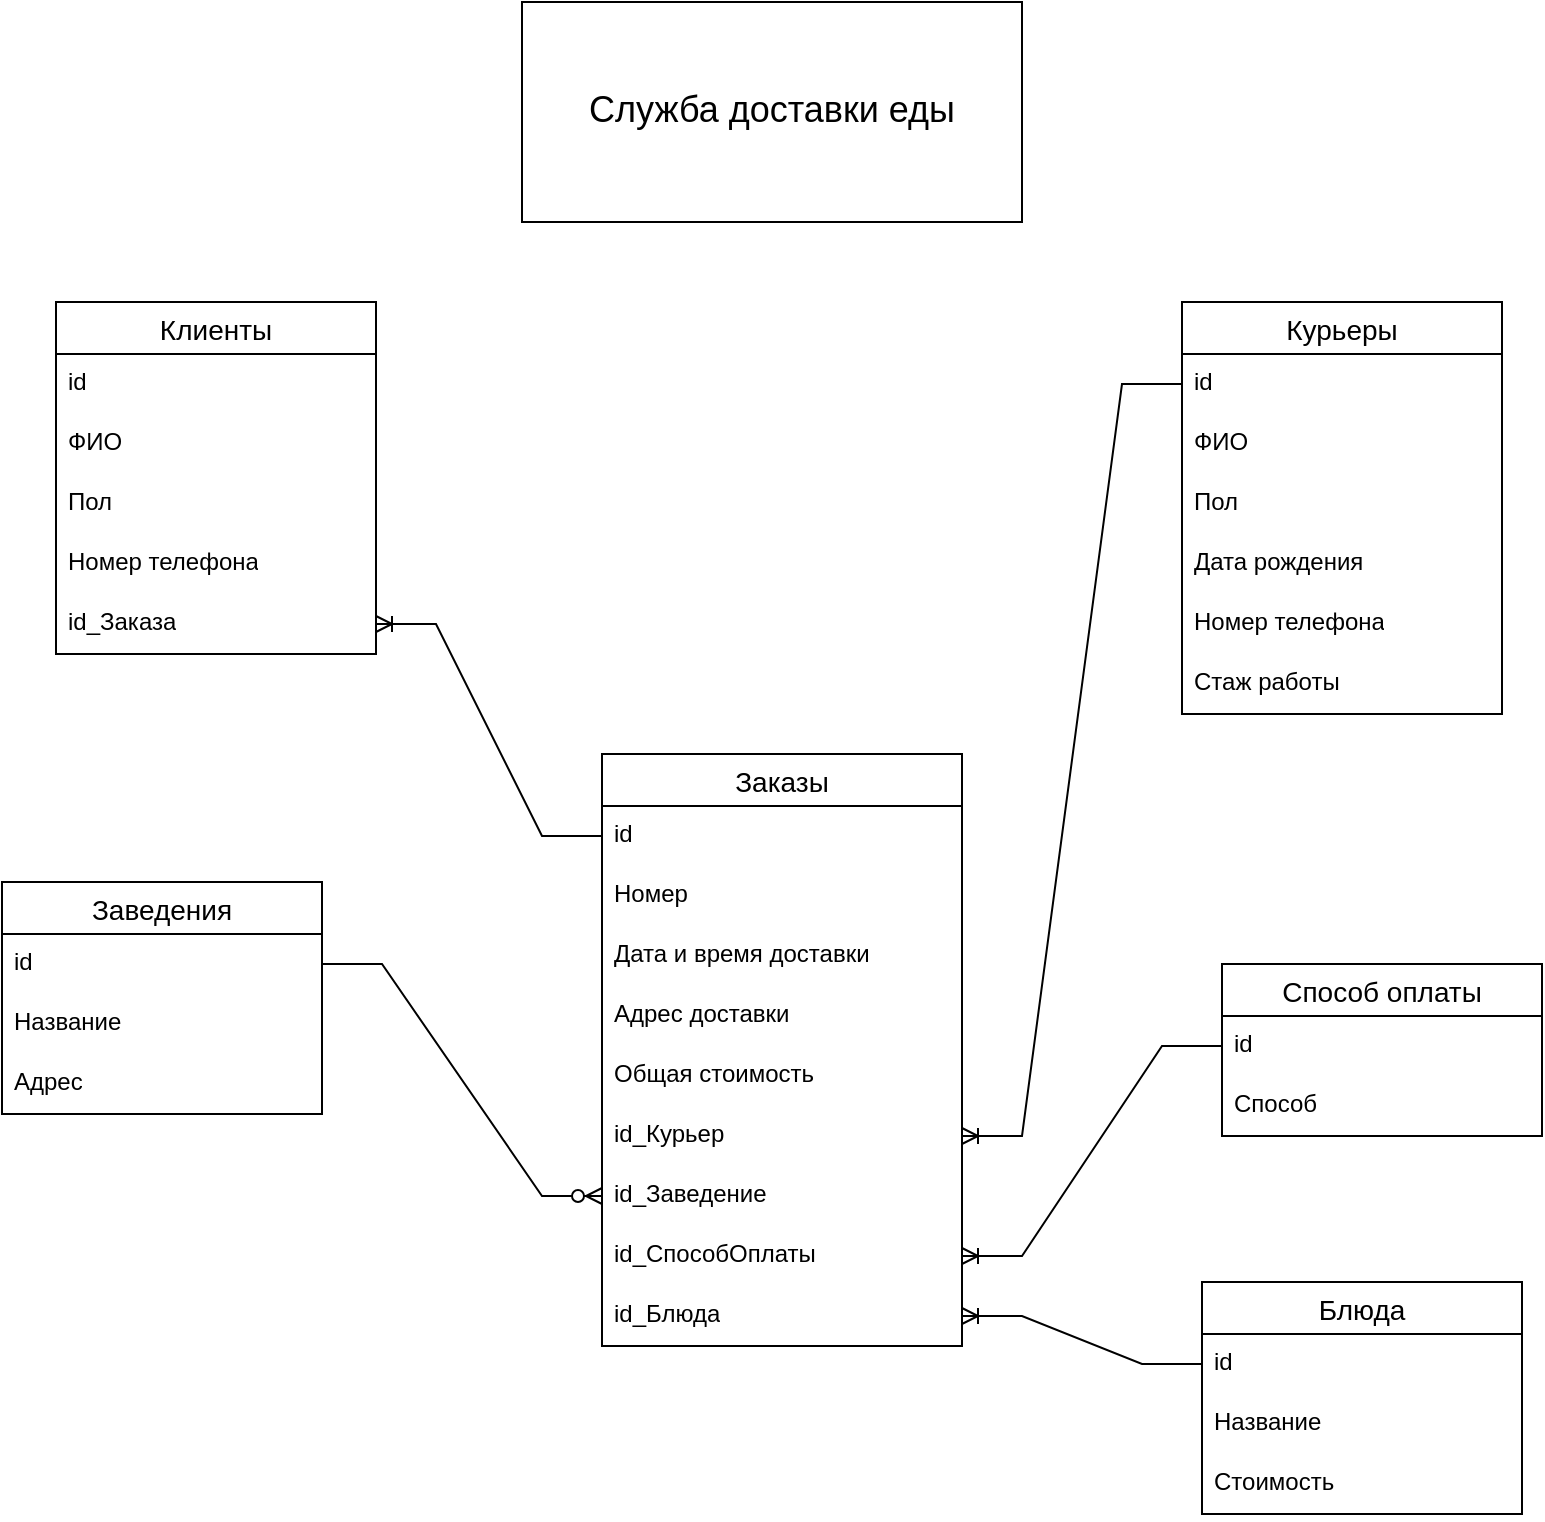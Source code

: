 <mxfile version="22.0.8" type="github">
  <diagram name="Страница — 1" id="dqBTrULeMBvvJAdtH2ay">
    <mxGraphModel dx="1195" dy="630" grid="1" gridSize="10" guides="1" tooltips="1" connect="1" arrows="1" fold="1" page="1" pageScale="1" pageWidth="827" pageHeight="1169" math="0" shadow="0">
      <root>
        <mxCell id="0" />
        <mxCell id="1" parent="0" />
        <mxCell id="lHg8Ua_yd4xPfYBS1uqQ-1" value="&lt;p style=&quot;line-height: 120%;&quot;&gt;&lt;font style=&quot;font-size: 18px;&quot;&gt;Служба доставки еды&lt;/font&gt;&lt;/p&gt;" style="rounded=0;whiteSpace=wrap;html=1;" parent="1" vertex="1">
          <mxGeometry x="900" y="380" width="250" height="110" as="geometry" />
        </mxCell>
        <mxCell id="fCaYvbMO1vR_3adqhmMX-1" value="Курьеры" style="swimlane;fontStyle=0;childLayout=stackLayout;horizontal=1;startSize=26;horizontalStack=0;resizeParent=1;resizeParentMax=0;resizeLast=0;collapsible=1;marginBottom=0;align=center;fontSize=14;" parent="1" vertex="1">
          <mxGeometry x="1230" y="530" width="160" height="206" as="geometry" />
        </mxCell>
        <mxCell id="fCaYvbMO1vR_3adqhmMX-2" value="id" style="text;strokeColor=none;fillColor=none;spacingLeft=4;spacingRight=4;overflow=hidden;rotatable=0;points=[[0,0.5],[1,0.5]];portConstraint=eastwest;fontSize=12;whiteSpace=wrap;html=1;" parent="fCaYvbMO1vR_3adqhmMX-1" vertex="1">
          <mxGeometry y="26" width="160" height="30" as="geometry" />
        </mxCell>
        <mxCell id="fCaYvbMO1vR_3adqhmMX-6" value="ФИО" style="text;strokeColor=none;fillColor=none;spacingLeft=4;spacingRight=4;overflow=hidden;rotatable=0;points=[[0,0.5],[1,0.5]];portConstraint=eastwest;fontSize=12;whiteSpace=wrap;html=1;" parent="fCaYvbMO1vR_3adqhmMX-1" vertex="1">
          <mxGeometry y="56" width="160" height="30" as="geometry" />
        </mxCell>
        <mxCell id="fCaYvbMO1vR_3adqhmMX-3" value="Пол" style="text;strokeColor=none;fillColor=none;spacingLeft=4;spacingRight=4;overflow=hidden;rotatable=0;points=[[0,0.5],[1,0.5]];portConstraint=eastwest;fontSize=12;whiteSpace=wrap;html=1;" parent="fCaYvbMO1vR_3adqhmMX-1" vertex="1">
          <mxGeometry y="86" width="160" height="30" as="geometry" />
        </mxCell>
        <mxCell id="fCaYvbMO1vR_3adqhmMX-4" value="Дата рождения" style="text;strokeColor=none;fillColor=none;spacingLeft=4;spacingRight=4;overflow=hidden;rotatable=0;points=[[0,0.5],[1,0.5]];portConstraint=eastwest;fontSize=12;whiteSpace=wrap;html=1;" parent="fCaYvbMO1vR_3adqhmMX-1" vertex="1">
          <mxGeometry y="116" width="160" height="30" as="geometry" />
        </mxCell>
        <mxCell id="icOSoD9ScYIuzy0uB4M3-4" value="Номер телефона" style="text;strokeColor=none;fillColor=none;spacingLeft=4;spacingRight=4;overflow=hidden;rotatable=0;points=[[0,0.5],[1,0.5]];portConstraint=eastwest;fontSize=12;whiteSpace=wrap;html=1;" vertex="1" parent="fCaYvbMO1vR_3adqhmMX-1">
          <mxGeometry y="146" width="160" height="30" as="geometry" />
        </mxCell>
        <mxCell id="fCaYvbMO1vR_3adqhmMX-5" value="Стаж работы" style="text;strokeColor=none;fillColor=none;spacingLeft=4;spacingRight=4;overflow=hidden;rotatable=0;points=[[0,0.5],[1,0.5]];portConstraint=eastwest;fontSize=12;whiteSpace=wrap;html=1;" parent="fCaYvbMO1vR_3adqhmMX-1" vertex="1">
          <mxGeometry y="176" width="160" height="30" as="geometry" />
        </mxCell>
        <mxCell id="fCaYvbMO1vR_3adqhmMX-7" value="Клиенты" style="swimlane;fontStyle=0;childLayout=stackLayout;horizontal=1;startSize=26;horizontalStack=0;resizeParent=1;resizeParentMax=0;resizeLast=0;collapsible=1;marginBottom=0;align=center;fontSize=14;" parent="1" vertex="1">
          <mxGeometry x="667" y="530" width="160" height="176" as="geometry" />
        </mxCell>
        <mxCell id="fCaYvbMO1vR_3adqhmMX-8" value="id" style="text;strokeColor=none;fillColor=none;spacingLeft=4;spacingRight=4;overflow=hidden;rotatable=0;points=[[0,0.5],[1,0.5]];portConstraint=eastwest;fontSize=12;whiteSpace=wrap;html=1;" parent="fCaYvbMO1vR_3adqhmMX-7" vertex="1">
          <mxGeometry y="26" width="160" height="30" as="geometry" />
        </mxCell>
        <mxCell id="fCaYvbMO1vR_3adqhmMX-9" value="ФИО" style="text;strokeColor=none;fillColor=none;spacingLeft=4;spacingRight=4;overflow=hidden;rotatable=0;points=[[0,0.5],[1,0.5]];portConstraint=eastwest;fontSize=12;whiteSpace=wrap;html=1;" parent="fCaYvbMO1vR_3adqhmMX-7" vertex="1">
          <mxGeometry y="56" width="160" height="30" as="geometry" />
        </mxCell>
        <mxCell id="fCaYvbMO1vR_3adqhmMX-10" value="Пол" style="text;strokeColor=none;fillColor=none;spacingLeft=4;spacingRight=4;overflow=hidden;rotatable=0;points=[[0,0.5],[1,0.5]];portConstraint=eastwest;fontSize=12;whiteSpace=wrap;html=1;" parent="fCaYvbMO1vR_3adqhmMX-7" vertex="1">
          <mxGeometry y="86" width="160" height="30" as="geometry" />
        </mxCell>
        <mxCell id="icOSoD9ScYIuzy0uB4M3-3" value="Номер телефона" style="text;strokeColor=none;fillColor=none;spacingLeft=4;spacingRight=4;overflow=hidden;rotatable=0;points=[[0,0.5],[1,0.5]];portConstraint=eastwest;fontSize=12;whiteSpace=wrap;html=1;" vertex="1" parent="fCaYvbMO1vR_3adqhmMX-7">
          <mxGeometry y="116" width="160" height="30" as="geometry" />
        </mxCell>
        <mxCell id="fCaYvbMO1vR_3adqhmMX-11" value="id_Заказа" style="text;strokeColor=none;fillColor=none;spacingLeft=4;spacingRight=4;overflow=hidden;rotatable=0;points=[[0,0.5],[1,0.5]];portConstraint=eastwest;fontSize=12;whiteSpace=wrap;html=1;" parent="fCaYvbMO1vR_3adqhmMX-7" vertex="1">
          <mxGeometry y="146" width="160" height="30" as="geometry" />
        </mxCell>
        <mxCell id="fCaYvbMO1vR_3adqhmMX-12" value="Заказы" style="swimlane;fontStyle=0;childLayout=stackLayout;horizontal=1;startSize=26;horizontalStack=0;resizeParent=1;resizeParentMax=0;resizeLast=0;collapsible=1;marginBottom=0;align=center;fontSize=14;" parent="1" vertex="1">
          <mxGeometry x="940" y="756" width="180" height="296" as="geometry" />
        </mxCell>
        <mxCell id="fCaYvbMO1vR_3adqhmMX-13" value="id" style="text;strokeColor=none;fillColor=none;spacingLeft=4;spacingRight=4;overflow=hidden;rotatable=0;points=[[0,0.5],[1,0.5]];portConstraint=eastwest;fontSize=12;whiteSpace=wrap;html=1;" parent="fCaYvbMO1vR_3adqhmMX-12" vertex="1">
          <mxGeometry y="26" width="180" height="30" as="geometry" />
        </mxCell>
        <mxCell id="fCaYvbMO1vR_3adqhmMX-14" value="Номер" style="text;strokeColor=none;fillColor=none;spacingLeft=4;spacingRight=4;overflow=hidden;rotatable=0;points=[[0,0.5],[1,0.5]];portConstraint=eastwest;fontSize=12;whiteSpace=wrap;html=1;" parent="fCaYvbMO1vR_3adqhmMX-12" vertex="1">
          <mxGeometry y="56" width="180" height="30" as="geometry" />
        </mxCell>
        <mxCell id="fCaYvbMO1vR_3adqhmMX-16" value="Дата и время доставки" style="text;strokeColor=none;fillColor=none;spacingLeft=4;spacingRight=4;overflow=hidden;rotatable=0;points=[[0,0.5],[1,0.5]];portConstraint=eastwest;fontSize=12;whiteSpace=wrap;html=1;" parent="fCaYvbMO1vR_3adqhmMX-12" vertex="1">
          <mxGeometry y="86" width="180" height="30" as="geometry" />
        </mxCell>
        <mxCell id="fCaYvbMO1vR_3adqhmMX-51" value="Адрес доставки" style="text;strokeColor=none;fillColor=none;spacingLeft=4;spacingRight=4;overflow=hidden;rotatable=0;points=[[0,0.5],[1,0.5]];portConstraint=eastwest;fontSize=12;whiteSpace=wrap;html=1;" parent="fCaYvbMO1vR_3adqhmMX-12" vertex="1">
          <mxGeometry y="116" width="180" height="30" as="geometry" />
        </mxCell>
        <mxCell id="icOSoD9ScYIuzy0uB4M3-10" value="Oбщая стоимость&lt;br&gt;" style="text;strokeColor=none;fillColor=none;spacingLeft=4;spacingRight=4;overflow=hidden;rotatable=0;points=[[0,0.5],[1,0.5]];portConstraint=eastwest;fontSize=12;whiteSpace=wrap;html=1;" vertex="1" parent="fCaYvbMO1vR_3adqhmMX-12">
          <mxGeometry y="146" width="180" height="30" as="geometry" />
        </mxCell>
        <mxCell id="icOSoD9ScYIuzy0uB4M3-1" value="id_Курьер" style="text;strokeColor=none;fillColor=none;spacingLeft=4;spacingRight=4;overflow=hidden;rotatable=0;points=[[0,0.5],[1,0.5]];portConstraint=eastwest;fontSize=12;whiteSpace=wrap;html=1;" vertex="1" parent="fCaYvbMO1vR_3adqhmMX-12">
          <mxGeometry y="176" width="180" height="30" as="geometry" />
        </mxCell>
        <mxCell id="fCaYvbMO1vR_3adqhmMX-21" value="id_Заведение" style="text;strokeColor=none;fillColor=none;spacingLeft=4;spacingRight=4;overflow=hidden;rotatable=0;points=[[0,0.5],[1,0.5]];portConstraint=eastwest;fontSize=12;whiteSpace=wrap;html=1;" parent="fCaYvbMO1vR_3adqhmMX-12" vertex="1">
          <mxGeometry y="206" width="180" height="30" as="geometry" />
        </mxCell>
        <mxCell id="fCaYvbMO1vR_3adqhmMX-50" value="id_СпособОплаты" style="text;strokeColor=none;fillColor=none;spacingLeft=4;spacingRight=4;overflow=hidden;rotatable=0;points=[[0,0.5],[1,0.5]];portConstraint=eastwest;fontSize=12;whiteSpace=wrap;html=1;" parent="fCaYvbMO1vR_3adqhmMX-12" vertex="1">
          <mxGeometry y="236" width="180" height="30" as="geometry" />
        </mxCell>
        <mxCell id="fCaYvbMO1vR_3adqhmMX-17" value="id_Блюда" style="text;strokeColor=none;fillColor=none;spacingLeft=4;spacingRight=4;overflow=hidden;rotatable=0;points=[[0,0.5],[1,0.5]];portConstraint=eastwest;fontSize=12;whiteSpace=wrap;html=1;" parent="fCaYvbMO1vR_3adqhmMX-12" vertex="1">
          <mxGeometry y="266" width="180" height="30" as="geometry" />
        </mxCell>
        <mxCell id="fCaYvbMO1vR_3adqhmMX-20" value="" style="edgeStyle=entityRelationEdgeStyle;fontSize=12;html=1;endArrow=ERoneToMany;rounded=0;" parent="1" source="fCaYvbMO1vR_3adqhmMX-13" target="fCaYvbMO1vR_3adqhmMX-11" edge="1">
          <mxGeometry width="100" height="100" relative="1" as="geometry">
            <mxPoint x="931.92" y="848.99" as="sourcePoint" />
            <mxPoint x="840.0" y="780" as="targetPoint" />
          </mxGeometry>
        </mxCell>
        <mxCell id="fCaYvbMO1vR_3adqhmMX-22" value="Блюда" style="swimlane;fontStyle=0;childLayout=stackLayout;horizontal=1;startSize=26;horizontalStack=0;resizeParent=1;resizeParentMax=0;resizeLast=0;collapsible=1;marginBottom=0;align=center;fontSize=14;" parent="1" vertex="1">
          <mxGeometry x="1240" y="1020" width="160" height="116" as="geometry" />
        </mxCell>
        <mxCell id="fCaYvbMO1vR_3adqhmMX-23" value="id" style="text;strokeColor=none;fillColor=none;spacingLeft=4;spacingRight=4;overflow=hidden;rotatable=0;points=[[0,0.5],[1,0.5]];portConstraint=eastwest;fontSize=12;whiteSpace=wrap;html=1;" parent="fCaYvbMO1vR_3adqhmMX-22" vertex="1">
          <mxGeometry y="26" width="160" height="30" as="geometry" />
        </mxCell>
        <mxCell id="fCaYvbMO1vR_3adqhmMX-26" value="Название" style="text;strokeColor=none;fillColor=none;spacingLeft=4;spacingRight=4;overflow=hidden;rotatable=0;points=[[0,0.5],[1,0.5]];portConstraint=eastwest;fontSize=12;whiteSpace=wrap;html=1;" parent="fCaYvbMO1vR_3adqhmMX-22" vertex="1">
          <mxGeometry y="56" width="160" height="30" as="geometry" />
        </mxCell>
        <mxCell id="fCaYvbMO1vR_3adqhmMX-35" value="Стоимость" style="text;strokeColor=none;fillColor=none;spacingLeft=4;spacingRight=4;overflow=hidden;rotatable=0;points=[[0,0.5],[1,0.5]];portConstraint=eastwest;fontSize=12;whiteSpace=wrap;html=1;" parent="fCaYvbMO1vR_3adqhmMX-22" vertex="1">
          <mxGeometry y="86" width="160" height="30" as="geometry" />
        </mxCell>
        <mxCell id="fCaYvbMO1vR_3adqhmMX-27" value="" style="edgeStyle=entityRelationEdgeStyle;fontSize=12;html=1;endArrow=ERoneToMany;rounded=0;" parent="1" source="fCaYvbMO1vR_3adqhmMX-23" target="fCaYvbMO1vR_3adqhmMX-17" edge="1">
          <mxGeometry width="100" height="100" relative="1" as="geometry">
            <mxPoint x="580" y="830" as="sourcePoint" />
            <mxPoint x="460" y="800" as="targetPoint" />
          </mxGeometry>
        </mxCell>
        <mxCell id="fCaYvbMO1vR_3adqhmMX-45" value="" style="edgeStyle=entityRelationEdgeStyle;fontSize=12;html=1;endArrow=ERzeroToMany;endFill=1;rounded=0;" parent="1" source="fCaYvbMO1vR_3adqhmMX-47" target="fCaYvbMO1vR_3adqhmMX-21" edge="1">
          <mxGeometry width="100" height="100" relative="1" as="geometry">
            <mxPoint x="660" y="830" as="sourcePoint" />
            <mxPoint x="460" y="700" as="targetPoint" />
          </mxGeometry>
        </mxCell>
        <mxCell id="fCaYvbMO1vR_3adqhmMX-46" value="Заведения" style="swimlane;fontStyle=0;childLayout=stackLayout;horizontal=1;startSize=26;horizontalStack=0;resizeParent=1;resizeParentMax=0;resizeLast=0;collapsible=1;marginBottom=0;align=center;fontSize=14;" parent="1" vertex="1">
          <mxGeometry x="640" y="820" width="160" height="116" as="geometry" />
        </mxCell>
        <mxCell id="fCaYvbMO1vR_3adqhmMX-47" value="id" style="text;strokeColor=none;fillColor=none;spacingLeft=4;spacingRight=4;overflow=hidden;rotatable=0;points=[[0,0.5],[1,0.5]];portConstraint=eastwest;fontSize=12;whiteSpace=wrap;html=1;" parent="fCaYvbMO1vR_3adqhmMX-46" vertex="1">
          <mxGeometry y="26" width="160" height="30" as="geometry" />
        </mxCell>
        <mxCell id="fCaYvbMO1vR_3adqhmMX-48" value="Название" style="text;strokeColor=none;fillColor=none;spacingLeft=4;spacingRight=4;overflow=hidden;rotatable=0;points=[[0,0.5],[1,0.5]];portConstraint=eastwest;fontSize=12;whiteSpace=wrap;html=1;" parent="fCaYvbMO1vR_3adqhmMX-46" vertex="1">
          <mxGeometry y="56" width="160" height="30" as="geometry" />
        </mxCell>
        <mxCell id="fCaYvbMO1vR_3adqhmMX-49" value="Адрес" style="text;strokeColor=none;fillColor=none;spacingLeft=4;spacingRight=4;overflow=hidden;rotatable=0;points=[[0,0.5],[1,0.5]];portConstraint=eastwest;fontSize=12;whiteSpace=wrap;html=1;" parent="fCaYvbMO1vR_3adqhmMX-46" vertex="1">
          <mxGeometry y="86" width="160" height="30" as="geometry" />
        </mxCell>
        <mxCell id="icOSoD9ScYIuzy0uB4M3-2" value="" style="edgeStyle=entityRelationEdgeStyle;fontSize=12;html=1;endArrow=ERoneToMany;rounded=0;" edge="1" parent="1" source="fCaYvbMO1vR_3adqhmMX-2" target="icOSoD9ScYIuzy0uB4M3-1">
          <mxGeometry width="100" height="100" relative="1" as="geometry">
            <mxPoint x="680" y="840" as="sourcePoint" />
            <mxPoint x="780" y="740" as="targetPoint" />
          </mxGeometry>
        </mxCell>
        <mxCell id="icOSoD9ScYIuzy0uB4M3-5" value="Способ оплаты" style="swimlane;fontStyle=0;childLayout=stackLayout;horizontal=1;startSize=26;horizontalStack=0;resizeParent=1;resizeParentMax=0;resizeLast=0;collapsible=1;marginBottom=0;align=center;fontSize=14;" vertex="1" parent="1">
          <mxGeometry x="1250" y="861" width="160" height="86" as="geometry" />
        </mxCell>
        <mxCell id="icOSoD9ScYIuzy0uB4M3-6" value="id" style="text;strokeColor=none;fillColor=none;spacingLeft=4;spacingRight=4;overflow=hidden;rotatable=0;points=[[0,0.5],[1,0.5]];portConstraint=eastwest;fontSize=12;whiteSpace=wrap;html=1;" vertex="1" parent="icOSoD9ScYIuzy0uB4M3-5">
          <mxGeometry y="26" width="160" height="30" as="geometry" />
        </mxCell>
        <mxCell id="icOSoD9ScYIuzy0uB4M3-7" value="Способ" style="text;strokeColor=none;fillColor=none;spacingLeft=4;spacingRight=4;overflow=hidden;rotatable=0;points=[[0,0.5],[1,0.5]];portConstraint=eastwest;fontSize=12;whiteSpace=wrap;html=1;" vertex="1" parent="icOSoD9ScYIuzy0uB4M3-5">
          <mxGeometry y="56" width="160" height="30" as="geometry" />
        </mxCell>
        <mxCell id="icOSoD9ScYIuzy0uB4M3-9" value="" style="edgeStyle=entityRelationEdgeStyle;fontSize=12;html=1;endArrow=ERoneToMany;rounded=0;" edge="1" parent="1" source="icOSoD9ScYIuzy0uB4M3-6" target="fCaYvbMO1vR_3adqhmMX-50">
          <mxGeometry width="100" height="100" relative="1" as="geometry">
            <mxPoint x="860" y="940" as="sourcePoint" />
            <mxPoint x="960" y="840" as="targetPoint" />
          </mxGeometry>
        </mxCell>
      </root>
    </mxGraphModel>
  </diagram>
</mxfile>
